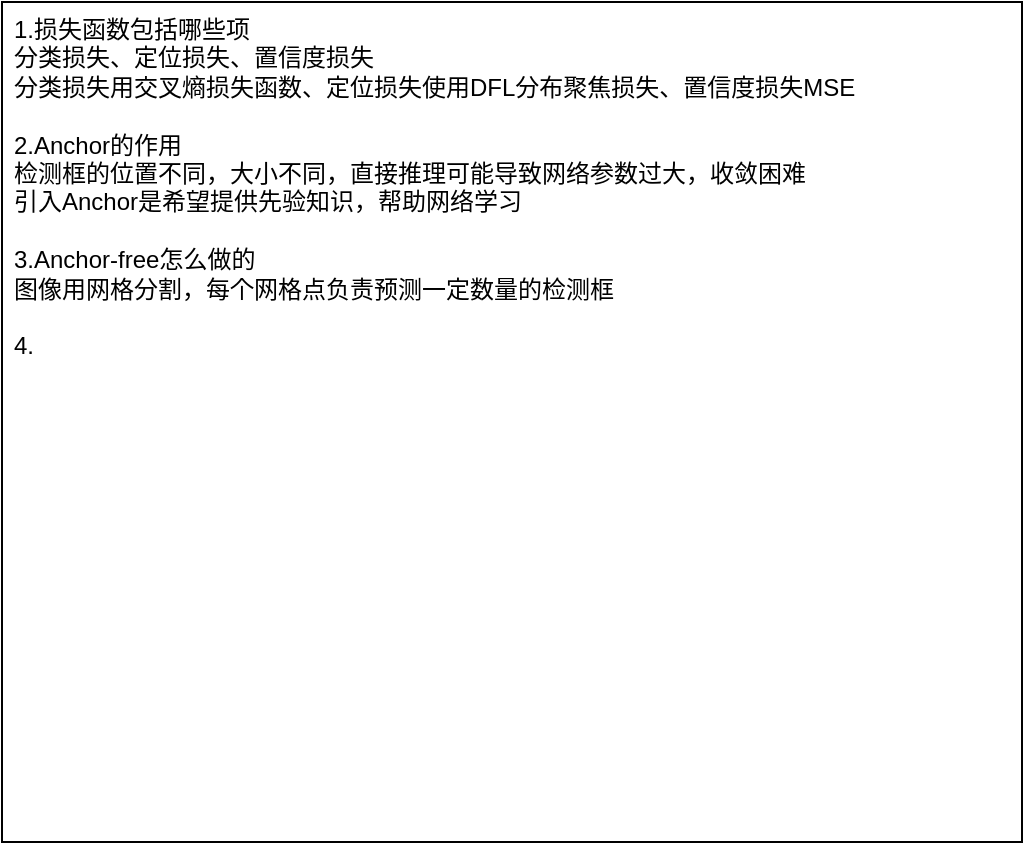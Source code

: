 <mxfile version="24.7.10">
  <diagram name="第 1 页" id="wOLRe9E4zsFwUeEninPA">
    <mxGraphModel dx="1060" dy="360" grid="1" gridSize="10" guides="1" tooltips="1" connect="1" arrows="1" fold="1" page="0" pageScale="1" pageWidth="827" pageHeight="1169" math="0" shadow="0">
      <root>
        <mxCell id="0" />
        <mxCell id="1" parent="0" />
        <mxCell id="58EVK1mVEbC9fUb4J-NJ-2" value="&lt;div&gt;1.损失函数包括哪些项&lt;/div&gt;&lt;div&gt;分类损失、定位损失、置信度损失&lt;/div&gt;&lt;div&gt;分类损失用交叉熵损失函数、定位损失使用DFL分布聚焦损失、置信度损失MSE&lt;/div&gt;&lt;div&gt;&lt;br&gt;&lt;/div&gt;&lt;div&gt;2.Anchor的作用&lt;/div&gt;&lt;div&gt;检测框的位置不同，大小不同，直接推理可能导致网络参数过大，收敛困难&lt;/div&gt;&lt;div&gt;引入Anchor是希望提供先验知识，帮助网络学习&lt;/div&gt;&lt;div&gt;&lt;br&gt;&lt;/div&gt;&lt;div&gt;3.Anchor-free怎么做的&lt;/div&gt;&lt;div&gt;图像用网格分割，每个网格点负责预测一定数量的检测框&lt;/div&gt;&lt;div&gt;&lt;br&gt;&lt;/div&gt;&lt;div&gt;4.&lt;/div&gt;&lt;div&gt;&lt;br&gt;&lt;/div&gt;" style="rounded=0;whiteSpace=wrap;html=1;align=left;verticalAlign=top;spacingLeft=4;" vertex="1" parent="1">
          <mxGeometry x="-230" y="80" width="510" height="420" as="geometry" />
        </mxCell>
      </root>
    </mxGraphModel>
  </diagram>
</mxfile>
